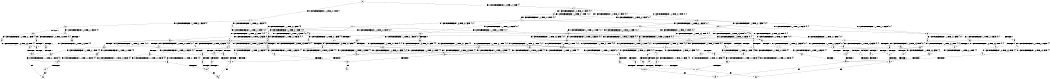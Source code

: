 digraph BCG {
size = "7, 10.5";
center = TRUE;
node [shape = circle];
0 [peripheries = 2];
0 -> 1 [label = "EX !0 !ATOMIC_EXCH_BRANCH (1, +1, TRUE, +0, 1, TRUE) !{}"];
0 -> 2 [label = "EX !1 !ATOMIC_EXCH_BRANCH (1, +0, TRUE, +0, 1, TRUE) !{}"];
1 -> 3 [label = "EX !0 !ATOMIC_EXCH_BRANCH (1, +1, TRUE, +0, 1, FALSE) !{0}"];
1 -> 4 [label = "EX !1 !ATOMIC_EXCH_BRANCH (1, +0, TRUE, +0, 1, FALSE) !{0}"];
1 -> 5 [label = "EX !0 !ATOMIC_EXCH_BRANCH (1, +1, TRUE, +0, 1, FALSE) !{0}"];
2 -> 6 [label = "EX !1 !ATOMIC_EXCH_BRANCH (1, +0, TRUE, +0, 1, TRUE) !{0, 1}"];
2 -> 7 [label = "EX !0 !ATOMIC_EXCH_BRANCH (1, +1, TRUE, +0, 1, TRUE) !{0, 1}"];
2 -> 8 [label = "EX !0 !ATOMIC_EXCH_BRANCH (1, +1, TRUE, +0, 1, TRUE) !{0, 1}"];
3 -> 9 [label = "EX !1 !ATOMIC_EXCH_BRANCH (1, +0, TRUE, +0, 1, FALSE) !{0}"];
3 -> 10 [label = "TERMINATE !0"];
4 -> 11 [label = "EX !0 !ATOMIC_EXCH_BRANCH (1, +1, TRUE, +0, 1, TRUE) !{0, 1}"];
4 -> 12 [label = "EX !1 !ATOMIC_EXCH_BRANCH (1, +0, TRUE, +0, 3, TRUE) !{0, 1}"];
4 -> 13 [label = "EX !0 !ATOMIC_EXCH_BRANCH (1, +1, TRUE, +0, 1, TRUE) !{0, 1}"];
5 -> 14 [label = "EX !1 !ATOMIC_EXCH_BRANCH (1, +0, TRUE, +0, 1, FALSE) !{0}"];
5 -> 15 [label = "TERMINATE !0"];
6 -> 6 [label = "EX !1 !ATOMIC_EXCH_BRANCH (1, +0, TRUE, +0, 1, TRUE) !{0, 1}"];
6 -> 7 [label = "EX !0 !ATOMIC_EXCH_BRANCH (1, +1, TRUE, +0, 1, TRUE) !{0, 1}"];
6 -> 8 [label = "EX !0 !ATOMIC_EXCH_BRANCH (1, +1, TRUE, +0, 1, TRUE) !{0, 1}"];
7 -> 16 [label = "EX !0 !ATOMIC_EXCH_BRANCH (1, +1, TRUE, +0, 1, FALSE) !{0, 1}"];
7 -> 17 [label = "EX !1 !ATOMIC_EXCH_BRANCH (1, +0, TRUE, +0, 1, FALSE) !{0, 1}"];
7 -> 18 [label = "EX !0 !ATOMIC_EXCH_BRANCH (1, +1, TRUE, +0, 1, FALSE) !{0, 1}"];
8 -> 19 [label = "EX !1 !ATOMIC_EXCH_BRANCH (1, +0, TRUE, +0, 1, FALSE) !{0, 1}"];
8 -> 18 [label = "EX !0 !ATOMIC_EXCH_BRANCH (1, +1, TRUE, +0, 1, FALSE) !{0, 1}"];
8 -> 20 [label = "EX !1 !ATOMIC_EXCH_BRANCH (1, +0, TRUE, +0, 1, FALSE) !{0, 1}"];
9 -> 21 [label = "EX !1 !ATOMIC_EXCH_BRANCH (1, +0, TRUE, +0, 3, TRUE) !{0, 1}"];
9 -> 22 [label = "TERMINATE !0"];
10 -> 23 [label = "EX !1 !ATOMIC_EXCH_BRANCH (1, +0, TRUE, +0, 1, FALSE) !{}"];
11 -> 24 [label = "EX !0 !ATOMIC_EXCH_BRANCH (1, +1, TRUE, +0, 1, FALSE) !{0, 1}"];
11 -> 25 [label = "EX !1 !ATOMIC_EXCH_BRANCH (1, +0, TRUE, +0, 3, FALSE) !{0, 1}"];
11 -> 26 [label = "EX !0 !ATOMIC_EXCH_BRANCH (1, +1, TRUE, +0, 1, FALSE) !{0, 1}"];
12 -> 27 [label = "EX !0 !ATOMIC_EXCH_BRANCH (1, +1, TRUE, +0, 1, TRUE) !{0, 1}"];
12 -> 28 [label = "TERMINATE !1"];
12 -> 29 [label = "EX !0 !ATOMIC_EXCH_BRANCH (1, +1, TRUE, +0, 1, TRUE) !{0, 1}"];
13 -> 30 [label = "EX !1 !ATOMIC_EXCH_BRANCH (1, +0, TRUE, +0, 3, FALSE) !{0, 1}"];
13 -> 26 [label = "EX !0 !ATOMIC_EXCH_BRANCH (1, +1, TRUE, +0, 1, FALSE) !{0, 1}"];
13 -> 31 [label = "EX !1 !ATOMIC_EXCH_BRANCH (1, +0, TRUE, +0, 3, FALSE) !{0, 1}"];
14 -> 32 [label = "EX !1 !ATOMIC_EXCH_BRANCH (1, +0, TRUE, +0, 3, TRUE) !{0, 1}"];
14 -> 33 [label = "TERMINATE !0"];
15 -> 34 [label = "EX !1 !ATOMIC_EXCH_BRANCH (1, +0, TRUE, +0, 1, FALSE) !{}"];
16 -> 35 [label = "EX !1 !ATOMIC_EXCH_BRANCH (1, +0, TRUE, +0, 1, FALSE) !{0, 1}"];
16 -> 36 [label = "TERMINATE !0"];
17 -> 11 [label = "EX !0 !ATOMIC_EXCH_BRANCH (1, +1, TRUE, +0, 1, TRUE) !{0, 1}"];
17 -> 12 [label = "EX !1 !ATOMIC_EXCH_BRANCH (1, +0, TRUE, +0, 3, TRUE) !{0, 1}"];
17 -> 13 [label = "EX !0 !ATOMIC_EXCH_BRANCH (1, +1, TRUE, +0, 1, TRUE) !{0, 1}"];
18 -> 37 [label = "EX !1 !ATOMIC_EXCH_BRANCH (1, +0, TRUE, +0, 1, FALSE) !{0, 1}"];
18 -> 38 [label = "EX !1 !ATOMIC_EXCH_BRANCH (1, +0, TRUE, +0, 1, FALSE) !{0, 1}"];
18 -> 39 [label = "TERMINATE !0"];
19 -> 40 [label = "EX !0 !ATOMIC_EXCH_BRANCH (1, +1, TRUE, +0, 1, TRUE) !{0, 1}"];
19 -> 41 [label = "EX !1 !ATOMIC_EXCH_BRANCH (1, +0, TRUE, +0, 3, TRUE) !{0, 1}"];
19 -> 13 [label = "EX !0 !ATOMIC_EXCH_BRANCH (1, +1, TRUE, +0, 1, TRUE) !{0, 1}"];
20 -> 41 [label = "EX !1 !ATOMIC_EXCH_BRANCH (1, +0, TRUE, +0, 3, TRUE) !{0, 1}"];
20 -> 13 [label = "EX !0 !ATOMIC_EXCH_BRANCH (1, +1, TRUE, +0, 1, TRUE) !{0, 1}"];
20 -> 42 [label = "EX !1 !ATOMIC_EXCH_BRANCH (1, +0, TRUE, +0, 3, TRUE) !{0, 1}"];
21 -> 43 [label = "TERMINATE !0"];
21 -> 44 [label = "TERMINATE !1"];
22 -> 45 [label = "EX !1 !ATOMIC_EXCH_BRANCH (1, +0, TRUE, +0, 3, TRUE) !{1}"];
22 -> 46 [label = "EX !1 !ATOMIC_EXCH_BRANCH (1, +0, TRUE, +0, 3, TRUE) !{1}"];
23 -> 45 [label = "EX !1 !ATOMIC_EXCH_BRANCH (1, +0, TRUE, +0, 3, TRUE) !{1}"];
23 -> 46 [label = "EX !1 !ATOMIC_EXCH_BRANCH (1, +0, TRUE, +0, 3, TRUE) !{1}"];
24 -> 47 [label = "EX !1 !ATOMIC_EXCH_BRANCH (1, +0, TRUE, +0, 3, FALSE) !{0, 1}"];
24 -> 48 [label = "TERMINATE !0"];
25 -> 27 [label = "EX !0 !ATOMIC_EXCH_BRANCH (1, +1, TRUE, +0, 1, TRUE) !{0, 1}"];
25 -> 28 [label = "TERMINATE !1"];
25 -> 29 [label = "EX !0 !ATOMIC_EXCH_BRANCH (1, +1, TRUE, +0, 1, TRUE) !{0, 1}"];
26 -> 49 [label = "EX !1 !ATOMIC_EXCH_BRANCH (1, +0, TRUE, +0, 3, FALSE) !{0, 1}"];
26 -> 50 [label = "EX !1 !ATOMIC_EXCH_BRANCH (1, +0, TRUE, +0, 3, FALSE) !{0, 1}"];
26 -> 51 [label = "TERMINATE !0"];
27 -> 52 [label = "EX !0 !ATOMIC_EXCH_BRANCH (1, +1, TRUE, +0, 1, FALSE) !{0, 1}"];
27 -> 53 [label = "TERMINATE !1"];
27 -> 54 [label = "EX !0 !ATOMIC_EXCH_BRANCH (1, +1, TRUE, +0, 1, FALSE) !{0, 1}"];
28 -> 55 [label = "EX !0 !ATOMIC_EXCH_BRANCH (1, +1, TRUE, +0, 1, TRUE) !{0}"];
28 -> 56 [label = "EX !0 !ATOMIC_EXCH_BRANCH (1, +1, TRUE, +0, 1, TRUE) !{0}"];
29 -> 54 [label = "EX !0 !ATOMIC_EXCH_BRANCH (1, +1, TRUE, +0, 1, FALSE) !{0, 1}"];
29 -> 57 [label = "TERMINATE !1"];
30 -> 58 [label = "EX !0 !ATOMIC_EXCH_BRANCH (1, +1, TRUE, +0, 1, TRUE) !{0, 1}"];
30 -> 59 [label = "TERMINATE !1"];
30 -> 29 [label = "EX !0 !ATOMIC_EXCH_BRANCH (1, +1, TRUE, +0, 1, TRUE) !{0, 1}"];
31 -> 29 [label = "EX !0 !ATOMIC_EXCH_BRANCH (1, +1, TRUE, +0, 1, TRUE) !{0, 1}"];
31 -> 60 [label = "TERMINATE !1"];
32 -> 61 [label = "TERMINATE !0"];
32 -> 62 [label = "TERMINATE !1"];
33 -> 63 [label = "EX !1 !ATOMIC_EXCH_BRANCH (1, +0, TRUE, +0, 3, TRUE) !{1}"];
34 -> 63 [label = "EX !1 !ATOMIC_EXCH_BRANCH (1, +0, TRUE, +0, 3, TRUE) !{1}"];
35 -> 21 [label = "EX !1 !ATOMIC_EXCH_BRANCH (1, +0, TRUE, +0, 3, TRUE) !{0, 1}"];
35 -> 22 [label = "TERMINATE !0"];
36 -> 64 [label = "EX !1 !ATOMIC_EXCH_BRANCH (1, +0, TRUE, +0, 1, FALSE) !{1}"];
36 -> 65 [label = "EX !1 !ATOMIC_EXCH_BRANCH (1, +0, TRUE, +0, 1, FALSE) !{1}"];
37 -> 66 [label = "EX !1 !ATOMIC_EXCH_BRANCH (1, +0, TRUE, +0, 3, TRUE) !{0, 1}"];
37 -> 67 [label = "TERMINATE !0"];
38 -> 66 [label = "EX !1 !ATOMIC_EXCH_BRANCH (1, +0, TRUE, +0, 3, TRUE) !{0, 1}"];
38 -> 68 [label = "EX !1 !ATOMIC_EXCH_BRANCH (1, +0, TRUE, +0, 3, TRUE) !{0, 1}"];
38 -> 69 [label = "TERMINATE !0"];
39 -> 70 [label = "EX !1 !ATOMIC_EXCH_BRANCH (1, +0, TRUE, +0, 1, FALSE) !{1}"];
40 -> 71 [label = "EX !0 !ATOMIC_EXCH_BRANCH (1, +1, TRUE, +0, 1, FALSE) !{0, 1}"];
40 -> 30 [label = "EX !1 !ATOMIC_EXCH_BRANCH (1, +0, TRUE, +0, 3, FALSE) !{0, 1}"];
40 -> 26 [label = "EX !0 !ATOMIC_EXCH_BRANCH (1, +1, TRUE, +0, 1, FALSE) !{0, 1}"];
41 -> 58 [label = "EX !0 !ATOMIC_EXCH_BRANCH (1, +1, TRUE, +0, 1, TRUE) !{0, 1}"];
41 -> 59 [label = "TERMINATE !1"];
41 -> 29 [label = "EX !0 !ATOMIC_EXCH_BRANCH (1, +1, TRUE, +0, 1, TRUE) !{0, 1}"];
42 -> 29 [label = "EX !0 !ATOMIC_EXCH_BRANCH (1, +1, TRUE, +0, 1, TRUE) !{0, 1}"];
42 -> 60 [label = "TERMINATE !1"];
43 -> 72 [label = "TERMINATE !1"];
44 -> 72 [label = "TERMINATE !0"];
45 -> 72 [label = "TERMINATE !1"];
46 -> 73 [label = "TERMINATE !1"];
47 -> 43 [label = "TERMINATE !0"];
47 -> 44 [label = "TERMINATE !1"];
48 -> 74 [label = "EX !1 !ATOMIC_EXCH_BRANCH (1, +0, TRUE, +0, 3, FALSE) !{1}"];
48 -> 75 [label = "EX !1 !ATOMIC_EXCH_BRANCH (1, +0, TRUE, +0, 3, FALSE) !{1}"];
49 -> 76 [label = "TERMINATE !0"];
49 -> 77 [label = "TERMINATE !1"];
50 -> 78 [label = "TERMINATE !0"];
50 -> 79 [label = "TERMINATE !1"];
51 -> 80 [label = "EX !1 !ATOMIC_EXCH_BRANCH (1, +0, TRUE, +0, 3, FALSE) !{1}"];
52 -> 81 [label = "TERMINATE !0"];
52 -> 82 [label = "TERMINATE !1"];
53 -> 83 [label = "EX !0 !ATOMIC_EXCH_BRANCH (1, +1, TRUE, +0, 1, FALSE) !{0}"];
53 -> 84 [label = "EX !0 !ATOMIC_EXCH_BRANCH (1, +1, TRUE, +0, 1, FALSE) !{0}"];
54 -> 85 [label = "TERMINATE !0"];
54 -> 86 [label = "TERMINATE !1"];
55 -> 83 [label = "EX !0 !ATOMIC_EXCH_BRANCH (1, +1, TRUE, +0, 1, FALSE) !{0}"];
55 -> 84 [label = "EX !0 !ATOMIC_EXCH_BRANCH (1, +1, TRUE, +0, 1, FALSE) !{0}"];
56 -> 84 [label = "EX !0 !ATOMIC_EXCH_BRANCH (1, +1, TRUE, +0, 1, FALSE) !{0}"];
57 -> 87 [label = "EX !0 !ATOMIC_EXCH_BRANCH (1, +1, TRUE, +0, 1, FALSE) !{0}"];
58 -> 88 [label = "EX !0 !ATOMIC_EXCH_BRANCH (1, +1, TRUE, +0, 1, FALSE) !{0, 1}"];
58 -> 89 [label = "TERMINATE !1"];
58 -> 54 [label = "EX !0 !ATOMIC_EXCH_BRANCH (1, +1, TRUE, +0, 1, FALSE) !{0, 1}"];
59 -> 90 [label = "EX !0 !ATOMIC_EXCH_BRANCH (1, +1, TRUE, +0, 1, TRUE) !{0}"];
60 -> 91 [label = "EX !0 !ATOMIC_EXCH_BRANCH (1, +1, TRUE, +0, 1, TRUE) !{0}"];
61 -> 92 [label = "TERMINATE !1"];
62 -> 92 [label = "TERMINATE !0"];
63 -> 92 [label = "TERMINATE !1"];
64 -> 45 [label = "EX !1 !ATOMIC_EXCH_BRANCH (1, +0, TRUE, +0, 3, TRUE) !{1}"];
64 -> 46 [label = "EX !1 !ATOMIC_EXCH_BRANCH (1, +0, TRUE, +0, 3, TRUE) !{1}"];
65 -> 46 [label = "EX !1 !ATOMIC_EXCH_BRANCH (1, +0, TRUE, +0, 3, TRUE) !{1}"];
66 -> 76 [label = "TERMINATE !0"];
66 -> 77 [label = "TERMINATE !1"];
67 -> 93 [label = "EX !1 !ATOMIC_EXCH_BRANCH (1, +0, TRUE, +0, 3, TRUE) !{1}"];
68 -> 78 [label = "TERMINATE !0"];
68 -> 79 [label = "TERMINATE !1"];
69 -> 94 [label = "EX !1 !ATOMIC_EXCH_BRANCH (1, +0, TRUE, +0, 3, TRUE) !{1}"];
70 -> 94 [label = "EX !1 !ATOMIC_EXCH_BRANCH (1, +0, TRUE, +0, 3, TRUE) !{1}"];
71 -> 49 [label = "EX !1 !ATOMIC_EXCH_BRANCH (1, +0, TRUE, +0, 3, FALSE) !{0, 1}"];
71 -> 95 [label = "TERMINATE !0"];
72 -> 96 [label = "exit"];
73 -> 97 [label = "exit"];
74 -> 72 [label = "TERMINATE !1"];
75 -> 73 [label = "TERMINATE !1"];
76 -> 98 [label = "TERMINATE !1"];
77 -> 98 [label = "TERMINATE !0"];
78 -> 99 [label = "TERMINATE !1"];
79 -> 99 [label = "TERMINATE !0"];
80 -> 99 [label = "TERMINATE !1"];
81 -> 100 [label = "TERMINATE !1"];
82 -> 100 [label = "TERMINATE !0"];
83 -> 100 [label = "TERMINATE !0"];
84 -> 101 [label = "TERMINATE !0"];
85 -> 102 [label = "TERMINATE !1"];
86 -> 102 [label = "TERMINATE !0"];
87 -> 102 [label = "TERMINATE !0"];
88 -> 103 [label = "TERMINATE !0"];
88 -> 104 [label = "TERMINATE !1"];
89 -> 105 [label = "EX !0 !ATOMIC_EXCH_BRANCH (1, +1, TRUE, +0, 1, FALSE) !{0}"];
90 -> 105 [label = "EX !0 !ATOMIC_EXCH_BRANCH (1, +1, TRUE, +0, 1, FALSE) !{0}"];
91 -> 87 [label = "EX !0 !ATOMIC_EXCH_BRANCH (1, +1, TRUE, +0, 1, FALSE) !{0}"];
92 -> 106 [label = "exit"];
93 -> 98 [label = "TERMINATE !1"];
94 -> 99 [label = "TERMINATE !1"];
95 -> 107 [label = "EX !1 !ATOMIC_EXCH_BRANCH (1, +0, TRUE, +0, 3, FALSE) !{1}"];
98 -> 108 [label = "exit"];
99 -> 109 [label = "exit"];
100 -> 96 [label = "exit"];
101 -> 106 [label = "exit"];
102 -> 109 [label = "exit"];
103 -> 110 [label = "TERMINATE !1"];
104 -> 110 [label = "TERMINATE !0"];
105 -> 110 [label = "TERMINATE !0"];
107 -> 98 [label = "TERMINATE !1"];
110 -> 108 [label = "exit"];
}

